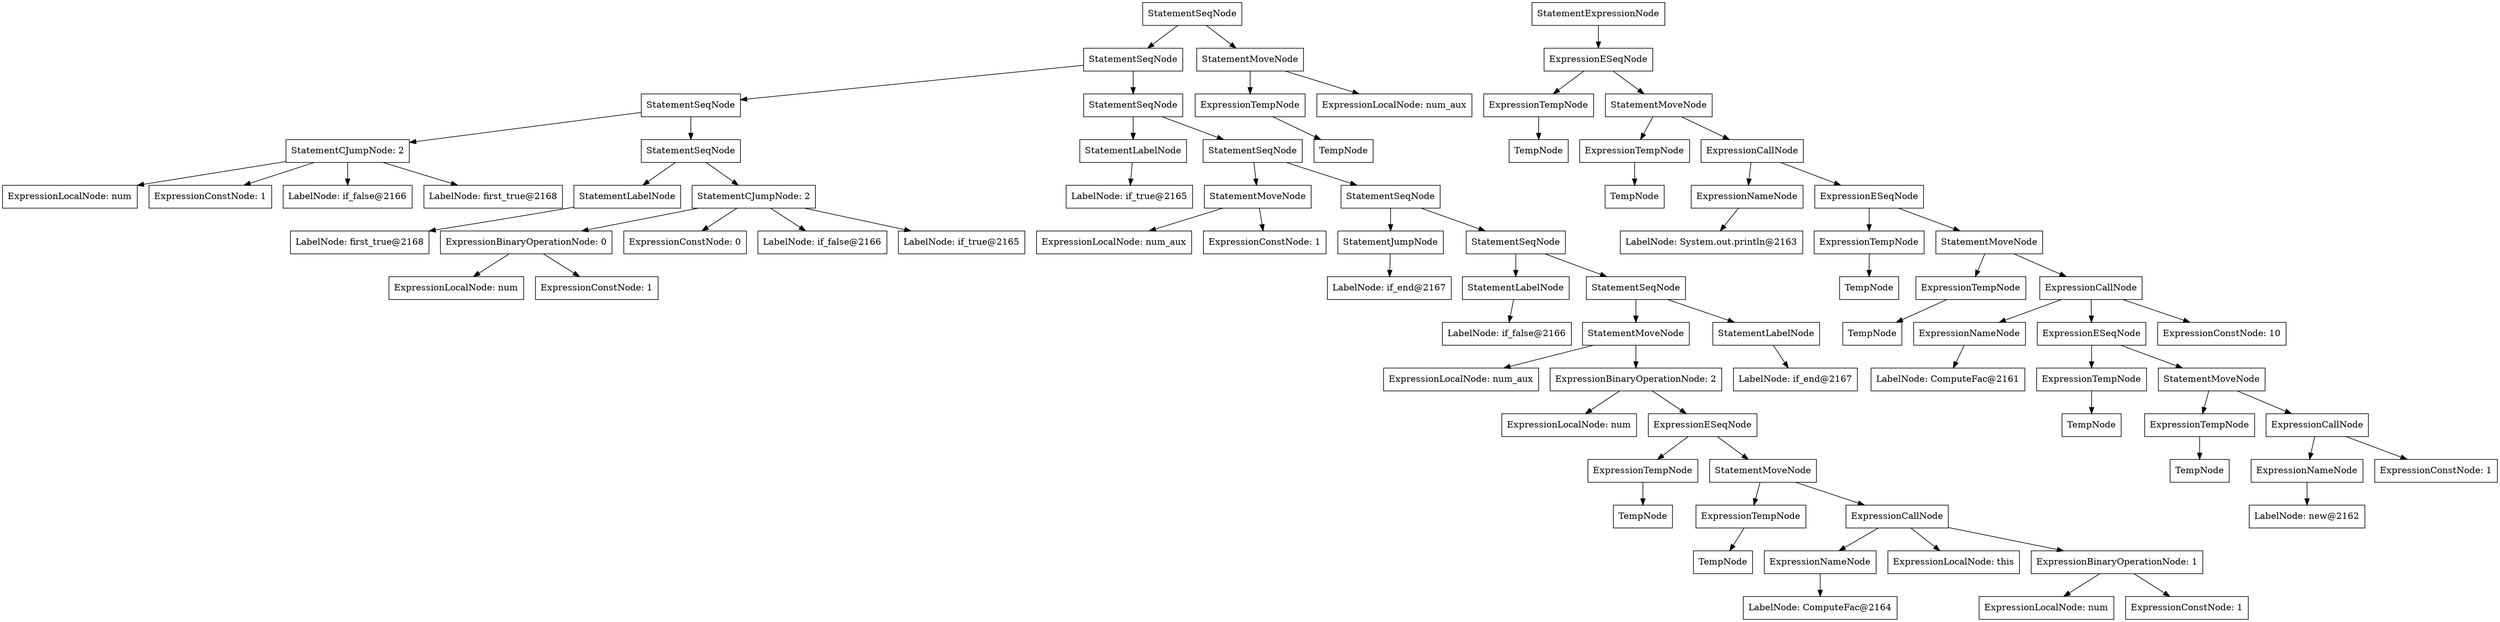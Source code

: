 digraph Test {
"0x603000180fa0" [label="StatementSeqNode" shape=box]
"0x603000180f40" [label="StatementSeqNode" shape=box]
"0x603000180d00" [label="StatementSeqNode" shape=box]
"0x604000171e50" [label="StatementCJumpNode: 2" shape=box]
"0x604000171e10" [label="ExpressionLocalNode: num" shape=box]
"0x604000171e50" -> "0x604000171e10"
"0x6020000dd4f0" [label="ExpressionConstNode: 1" shape=box]
"0x604000171e50" -> "0x6020000dd4f0"
"0x604000171cd0" [label="LabelNode: if_false@2166" shape=box]
"0x604000171e50" -> "0x604000171cd0"
"0x604000171c50" [label="LabelNode: first_true@2168" shape=box]
"0x604000171e50" -> "0x604000171c50"
"0x603000180d00" -> "0x604000171e50"
"0x603000180cd0" [label="StatementSeqNode" shape=box]
"0x6020000dd510" [label="StatementLabelNode" shape=box]
"0x604000171c90" [label="LabelNode: first_true@2168" shape=box]
"0x6020000dd510" -> "0x604000171c90"
"0x603000180cd0" -> "0x6020000dd510"
"0x604000171ed0" [label="StatementCJumpNode: 2" shape=box]
"0x603000180ca0" [label="ExpressionBinaryOperationNode: 0" shape=box]
"0x604000171e90" [label="ExpressionLocalNode: num" shape=box]
"0x603000180ca0" -> "0x604000171e90"
"0x6020000dd530" [label="ExpressionConstNode: 1" shape=box]
"0x603000180ca0" -> "0x6020000dd530"
"0x604000171ed0" -> "0x603000180ca0"
"0x6020000dd550" [label="ExpressionConstNode: 0" shape=box]
"0x604000171ed0" -> "0x6020000dd550"
"0x604000171b10" [label="LabelNode: if_false@2166" shape=box]
"0x604000171ed0" -> "0x604000171b10"
"0x604000171ad0" [label="LabelNode: if_true@2165" shape=box]
"0x604000171ed0" -> "0x604000171ad0"
"0x603000180cd0" -> "0x604000171ed0"
"0x603000180d00" -> "0x603000180cd0"
"0x603000180f40" -> "0x603000180d00"
"0x603000180f10" [label="StatementSeqNode" shape=box]
"0x6020000dd570" [label="StatementLabelNode" shape=box]
"0x604000171b90" [label="LabelNode: if_true@2165" shape=box]
"0x6020000dd570" -> "0x604000171b90"
"0x603000180f10" -> "0x6020000dd570"
"0x603000180ee0" [label="StatementSeqNode" shape=box]
"0x603000180d30" [label="StatementMoveNode" shape=box]
"0x604000171f10" [label="ExpressionLocalNode: num_aux" shape=box]
"0x603000180d30" -> "0x604000171f10"
"0x6020000dd590" [label="ExpressionConstNode: 1" shape=box]
"0x603000180d30" -> "0x6020000dd590"
"0x603000180ee0" -> "0x603000180d30"
"0x603000180eb0" [label="StatementSeqNode" shape=box]
"0x6020000dd5b0" [label="StatementJumpNode" shape=box]
"0x604000171b50" [label="LabelNode: if_end@2167" shape=box]
"0x6020000dd5b0" -> "0x604000171b50"
"0x603000180eb0" -> "0x6020000dd5b0"
"0x603000180e80" [label="StatementSeqNode" shape=box]
"0x6020000dd5d0" [label="StatementLabelNode" shape=box]
"0x604000171bd0" [label="LabelNode: if_false@2166" shape=box]
"0x6020000dd5d0" -> "0x604000171bd0"
"0x603000180e80" -> "0x6020000dd5d0"
"0x603000180e50" [label="StatementSeqNode" shape=box]
"0x603000180e20" [label="StatementMoveNode" shape=box]
"0x6040001720d0" [label="ExpressionLocalNode: num_aux" shape=box]
"0x603000180e20" -> "0x6040001720d0"
"0x603000180df0" [label="ExpressionBinaryOperationNode: 2" shape=box]
"0x604000171f50" [label="ExpressionLocalNode: num" shape=box]
"0x603000180df0" -> "0x604000171f50"
"0x603000180dc0" [label="ExpressionESeqNode" shape=box]
"0x6020000dd670" [label="ExpressionTempNode" shape=box]
"0x604000172010" [label="TempNode" shape=box]
"0x6020000dd670" -> "0x604000172010"
"0x603000180dc0" -> "0x6020000dd670"
"0x603000180d90" [label="StatementMoveNode" shape=box]
"0x6020000dd690" [label="ExpressionTempNode" shape=box]
"0x604000172090" [label="TempNode" shape=box]
"0x6020000dd690" -> "0x604000172090"
"0x603000180d90" -> "0x6020000dd690"
"0x604000172050" [label="ExpressionCallNode" shape=box]
"0x6020000dd5f0" [label="ExpressionNameNode" shape=box]
"0x604000171990" [label="LabelNode: ComputeFac@2164" shape=box]
"0x6020000dd5f0" -> "0x604000171990"
"0x604000172050" -> "0x6020000dd5f0"
"0x604000171f90" [label="ExpressionLocalNode: this" shape=box]
"0x604000172050" -> "0x604000171f90"
"0x603000180d60" [label="ExpressionBinaryOperationNode: 1" shape=box]
"0x604000171fd0" [label="ExpressionLocalNode: num" shape=box]
"0x603000180d60" -> "0x604000171fd0"
"0x6020000dd630" [label="ExpressionConstNode: 1" shape=box]
"0x603000180d60" -> "0x6020000dd630"
"0x604000172050" -> "0x603000180d60"
"0x603000180d90" -> "0x604000172050"
"0x603000180dc0" -> "0x603000180d90"
"0x603000180df0" -> "0x603000180dc0"
"0x603000180e20" -> "0x603000180df0"
"0x603000180e50" -> "0x603000180e20"
"0x6020000dd6b0" [label="StatementLabelNode" shape=box]
"0x604000171c10" [label="LabelNode: if_end@2167" shape=box]
"0x6020000dd6b0" -> "0x604000171c10"
"0x603000180e50" -> "0x6020000dd6b0"
"0x603000180e80" -> "0x603000180e50"
"0x603000180eb0" -> "0x603000180e80"
"0x603000180ee0" -> "0x603000180eb0"
"0x603000180f10" -> "0x603000180ee0"
"0x603000180f40" -> "0x603000180f10"
"0x603000180fa0" -> "0x603000180f40"
"0x603000180f70" [label="StatementMoveNode" shape=box]
"0x6020000dd6d0" [label="ExpressionTempNode" shape=box]
"0x604000171dd0" [label="TempNode" shape=box]
"0x6020000dd6d0" -> "0x604000171dd0"
"0x603000180f70" -> "0x6020000dd6d0"
"0x604000172110" [label="ExpressionLocalNode: num_aux" shape=box]
"0x603000180f70" -> "0x604000172110"
"0x603000180fa0" -> "0x603000180f70"
"0x6020000dd8d0" [label="StatementExpressionNode" shape=box]
"0x6030001810c0" [label="ExpressionESeqNode" shape=box]
"0x6020000dd890" [label="ExpressionTempNode" shape=box]
"0x6040001722d0" [label="TempNode" shape=box]
"0x6020000dd890" -> "0x6040001722d0"
"0x6030001810c0" -> "0x6020000dd890"
"0x603000181090" [label="StatementMoveNode" shape=box]
"0x6020000dd8b0" [label="ExpressionTempNode" shape=box]
"0x604000172350" [label="TempNode" shape=box]
"0x6020000dd8b0" -> "0x604000172350"
"0x603000181090" -> "0x6020000dd8b0"
"0x604000172310" [label="ExpressionCallNode" shape=box]
"0x6020000dd6f0" [label="ExpressionNameNode" shape=box]
"0x6040001717d0" [label="LabelNode: System.out.println@2163" shape=box]
"0x6020000dd6f0" -> "0x6040001717d0"
"0x604000172310" -> "0x6020000dd6f0"
"0x603000181060" [label="ExpressionESeqNode" shape=box]
"0x6020000dd830" [label="ExpressionTempNode" shape=box]
"0x604000172210" [label="TempNode" shape=box]
"0x6020000dd830" -> "0x604000172210"
"0x603000181060" -> "0x6020000dd830"
"0x603000181030" [label="StatementMoveNode" shape=box]
"0x6020000dd850" [label="ExpressionTempNode" shape=box]
"0x604000172290" [label="TempNode" shape=box]
"0x6020000dd850" -> "0x604000172290"
"0x603000181030" -> "0x6020000dd850"
"0x604000172250" [label="ExpressionCallNode" shape=box]
"0x6020000dd710" [label="ExpressionNameNode" shape=box]
"0x6040001716d0" [label="LabelNode: ComputeFac@2161" shape=box]
"0x6020000dd710" -> "0x6040001716d0"
"0x604000172250" -> "0x6020000dd710"
"0x603000181000" [label="ExpressionESeqNode" shape=box]
"0x6020000dd790" [label="ExpressionTempNode" shape=box]
"0x604000172150" [label="TempNode" shape=box]
"0x6020000dd790" -> "0x604000172150"
"0x603000181000" -> "0x6020000dd790"
"0x603000180fd0" [label="StatementMoveNode" shape=box]
"0x6020000dd7b0" [label="ExpressionTempNode" shape=box]
"0x6040001721d0" [label="TempNode" shape=box]
"0x6020000dd7b0" -> "0x6040001721d0"
"0x603000180fd0" -> "0x6020000dd7b0"
"0x604000172190" [label="ExpressionCallNode" shape=box]
"0x6020000dd730" [label="ExpressionNameNode" shape=box]
"0x604000171750" [label="LabelNode: new@2162" shape=box]
"0x6020000dd730" -> "0x604000171750"
"0x604000172190" -> "0x6020000dd730"
"0x6020000dd750" [label="ExpressionConstNode: 1" shape=box]
"0x604000172190" -> "0x6020000dd750"
"0x603000180fd0" -> "0x604000172190"
"0x603000181000" -> "0x603000180fd0"
"0x604000172250" -> "0x603000181000"
"0x6020000dd7f0" [label="ExpressionConstNode: 10" shape=box]
"0x604000172250" -> "0x6020000dd7f0"
"0x603000181030" -> "0x604000172250"
"0x603000181060" -> "0x603000181030"
"0x604000172310" -> "0x603000181060"
"0x603000181090" -> "0x604000172310"
"0x6030001810c0" -> "0x603000181090"
"0x6020000dd8d0" -> "0x6030001810c0"
}
